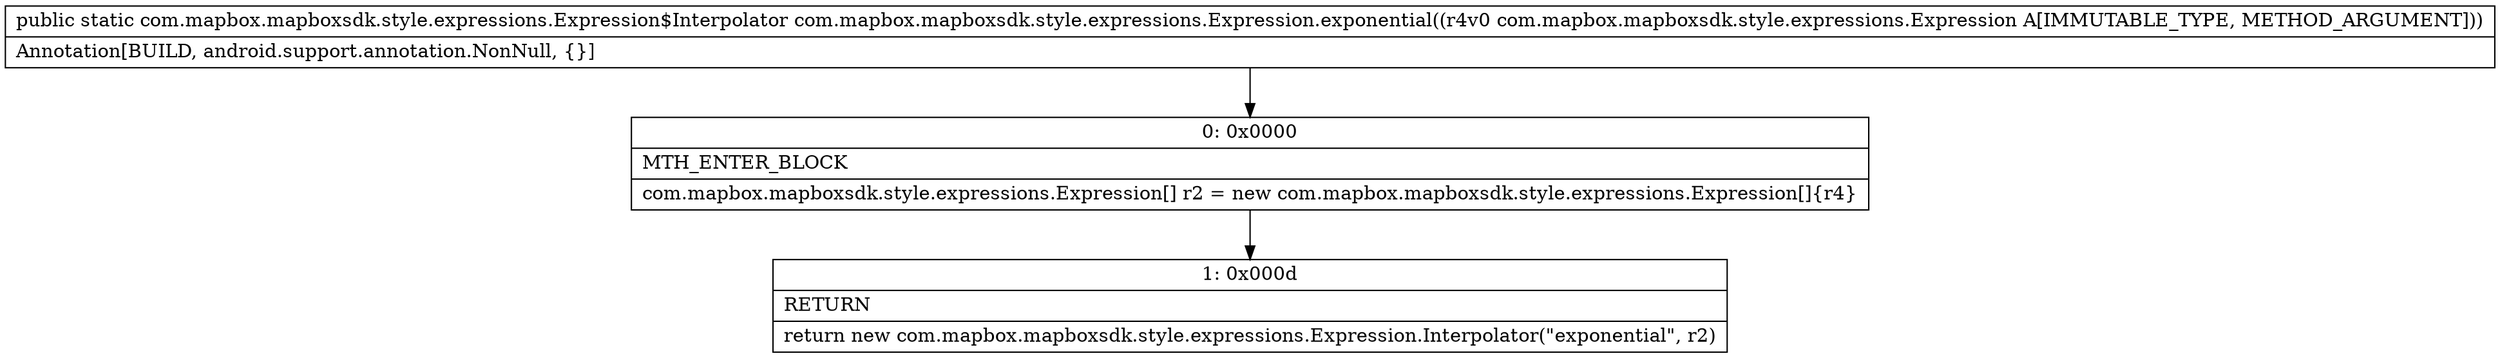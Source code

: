 digraph "CFG forcom.mapbox.mapboxsdk.style.expressions.Expression.exponential(Lcom\/mapbox\/mapboxsdk\/style\/expressions\/Expression;)Lcom\/mapbox\/mapboxsdk\/style\/expressions\/Expression$Interpolator;" {
Node_0 [shape=record,label="{0\:\ 0x0000|MTH_ENTER_BLOCK\l|com.mapbox.mapboxsdk.style.expressions.Expression[] r2 = new com.mapbox.mapboxsdk.style.expressions.Expression[]\{r4\}\l}"];
Node_1 [shape=record,label="{1\:\ 0x000d|RETURN\l|return new com.mapbox.mapboxsdk.style.expressions.Expression.Interpolator(\"exponential\", r2)\l}"];
MethodNode[shape=record,label="{public static com.mapbox.mapboxsdk.style.expressions.Expression$Interpolator com.mapbox.mapboxsdk.style.expressions.Expression.exponential((r4v0 com.mapbox.mapboxsdk.style.expressions.Expression A[IMMUTABLE_TYPE, METHOD_ARGUMENT]))  | Annotation[BUILD, android.support.annotation.NonNull, \{\}]\l}"];
MethodNode -> Node_0;
Node_0 -> Node_1;
}

